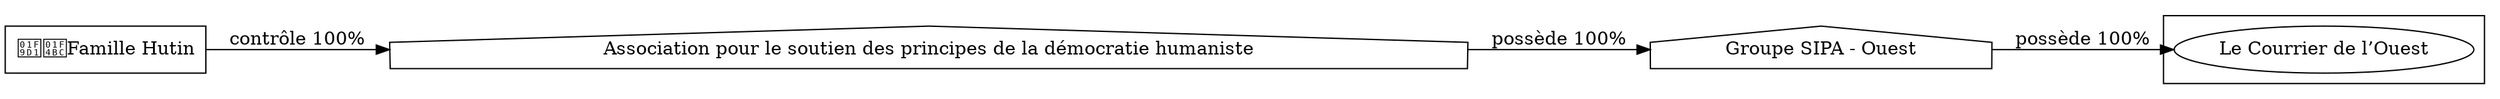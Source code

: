 digraph {
  rankdir=LR;
  subgraph roots {
    
      "famille-hutin-170"[label="🧑‍💼Famille Hutin" shape=box]
    
  }

  
    "groupe-sipa-ouest-174"[label="Groupe SIPA - Ouest" shape=house]
  
    "association-pour-le-soutien-des-principes-de-la-democratie-humaniste-173"[label="Association pour le soutien des principes de la démocratie humaniste" shape=house]
  

  subgraph clusterLeaves {
    
      "le-courrier-de-l-ouest-176"[label="Le Courrier de l’Ouest"]
    
  }

  
    "groupe-sipa-ouest-174" -> "le-courrier-de-l-ouest-176" [
      label="possède 100%"
    ]
  
    "association-pour-le-soutien-des-principes-de-la-democratie-humaniste-173" -> "groupe-sipa-ouest-174" [
      label="possède 100%"
    ]
  
    "famille-hutin-170" -> "association-pour-le-soutien-des-principes-de-la-democratie-humaniste-173" [
      label="contrôle 100%"
    ]
  
}
